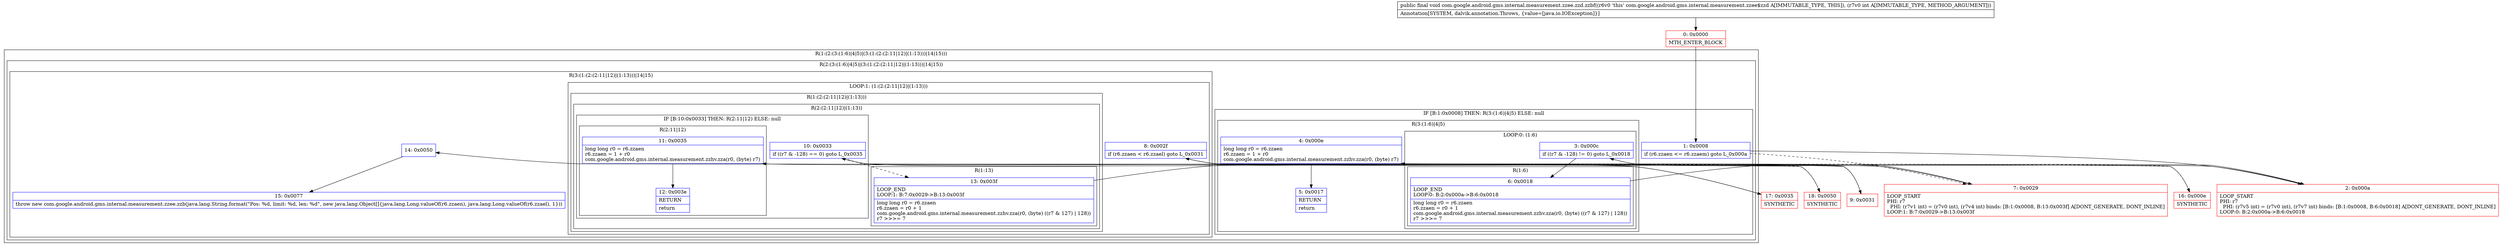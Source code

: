 digraph "CFG forcom.google.android.gms.internal.measurement.zzee.zzd.zzbf(I)V" {
subgraph cluster_Region_23963676 {
label = "R(1:(2:(3:(1:6)|4|5)|(3:(1:(2:(2:11|12)|(1:13)))|14|15)))";
node [shape=record,color=blue];
subgraph cluster_Region_1538369398 {
label = "R(2:(3:(1:6)|4|5)|(3:(1:(2:(2:11|12)|(1:13)))|14|15))";
node [shape=record,color=blue];
subgraph cluster_IfRegion_1815232552 {
label = "IF [B:1:0x0008] THEN: R(3:(1:6)|4|5) ELSE: null";
node [shape=record,color=blue];
Node_1 [shape=record,label="{1\:\ 0x0008|if (r6.zzaen \<= r6.zzaem) goto L_0x000a\l}"];
subgraph cluster_Region_33386004 {
label = "R(3:(1:6)|4|5)";
node [shape=record,color=blue];
subgraph cluster_LoopRegion_923988581 {
label = "LOOP:0: (1:6)";
node [shape=record,color=blue];
Node_3 [shape=record,label="{3\:\ 0x000c|if ((r7 & \-128) != 0) goto L_0x0018\l}"];
subgraph cluster_Region_1157759494 {
label = "R(1:6)";
node [shape=record,color=blue];
Node_6 [shape=record,label="{6\:\ 0x0018|LOOP_END\lLOOP:0: B:2:0x000a\-\>B:6:0x0018\l|long long r0 = r6.zzaen\lr6.zzaen = r0 + 1\lcom.google.android.gms.internal.measurement.zzhv.zza(r0, (byte) ((r7 & 127) \| 128))\lr7 \>\>\>= 7\l}"];
}
}
Node_4 [shape=record,label="{4\:\ 0x000e|long long r0 = r6.zzaen\lr6.zzaen = 1 + r0\lcom.google.android.gms.internal.measurement.zzhv.zza(r0, (byte) r7)\l}"];
Node_5 [shape=record,label="{5\:\ 0x0017|RETURN\l|return\l}"];
}
}
subgraph cluster_Region_1540587987 {
label = "R(3:(1:(2:(2:11|12)|(1:13)))|14|15)";
node [shape=record,color=blue];
subgraph cluster_LoopRegion_219092936 {
label = "LOOP:1: (1:(2:(2:11|12)|(1:13)))";
node [shape=record,color=blue];
Node_8 [shape=record,label="{8\:\ 0x002f|if (r6.zzaen \< r6.zzael) goto L_0x0031\l}"];
subgraph cluster_Region_1933714753 {
label = "R(1:(2:(2:11|12)|(1:13)))";
node [shape=record,color=blue];
subgraph cluster_Region_1407414422 {
label = "R(2:(2:11|12)|(1:13))";
node [shape=record,color=blue];
subgraph cluster_IfRegion_351911456 {
label = "IF [B:10:0x0033] THEN: R(2:11|12) ELSE: null";
node [shape=record,color=blue];
Node_10 [shape=record,label="{10\:\ 0x0033|if ((r7 & \-128) == 0) goto L_0x0035\l}"];
subgraph cluster_Region_400708479 {
label = "R(2:11|12)";
node [shape=record,color=blue];
Node_11 [shape=record,label="{11\:\ 0x0035|long long r0 = r6.zzaen\lr6.zzaen = 1 + r0\lcom.google.android.gms.internal.measurement.zzhv.zza(r0, (byte) r7)\l}"];
Node_12 [shape=record,label="{12\:\ 0x003e|RETURN\l|return\l}"];
}
}
subgraph cluster_Region_1363853648 {
label = "R(1:13)";
node [shape=record,color=blue];
Node_13 [shape=record,label="{13\:\ 0x003f|LOOP_END\lLOOP:1: B:7:0x0029\-\>B:13:0x003f\l|long long r0 = r6.zzaen\lr6.zzaen = r0 + 1\lcom.google.android.gms.internal.measurement.zzhv.zza(r0, (byte) ((r7 & 127) \| 128))\lr7 \>\>\>= 7\l}"];
}
}
}
}
Node_14 [shape=record,label="{14\:\ 0x0050}"];
Node_15 [shape=record,label="{15\:\ 0x0077|throw new com.google.android.gms.internal.measurement.zzee.zzb(java.lang.String.format(\"Pos: %d, limit: %d, len: %d\", new java.lang.Object[]\{java.lang.Long.valueOf(r6.zzaen), java.lang.Long.valueOf(r6.zzael), 1\}))\l}"];
}
}
}
Node_0 [shape=record,color=red,label="{0\:\ 0x0000|MTH_ENTER_BLOCK\l}"];
Node_2 [shape=record,color=red,label="{2\:\ 0x000a|LOOP_START\lPHI: r7 \l  PHI: (r7v5 int) = (r7v0 int), (r7v7 int) binds: [B:1:0x0008, B:6:0x0018] A[DONT_GENERATE, DONT_INLINE]\lLOOP:0: B:2:0x000a\-\>B:6:0x0018\l}"];
Node_7 [shape=record,color=red,label="{7\:\ 0x0029|LOOP_START\lPHI: r7 \l  PHI: (r7v1 int) = (r7v0 int), (r7v4 int) binds: [B:1:0x0008, B:13:0x003f] A[DONT_GENERATE, DONT_INLINE]\lLOOP:1: B:7:0x0029\-\>B:13:0x003f\l}"];
Node_9 [shape=record,color=red,label="{9\:\ 0x0031}"];
Node_16 [shape=record,color=red,label="{16\:\ 0x000e|SYNTHETIC\l}"];
Node_17 [shape=record,color=red,label="{17\:\ 0x0035|SYNTHETIC\l}"];
Node_18 [shape=record,color=red,label="{18\:\ 0x0050|SYNTHETIC\l}"];
MethodNode[shape=record,label="{public final void com.google.android.gms.internal.measurement.zzee.zzd.zzbf((r6v0 'this' com.google.android.gms.internal.measurement.zzee$zzd A[IMMUTABLE_TYPE, THIS]), (r7v0 int A[IMMUTABLE_TYPE, METHOD_ARGUMENT]))  | Annotation[SYSTEM, dalvik.annotation.Throws, \{value=[java.io.IOException]\}]\l}"];
MethodNode -> Node_0;
Node_1 -> Node_2;
Node_1 -> Node_7[style=dashed];
Node_3 -> Node_6;
Node_3 -> Node_16[style=dashed];
Node_6 -> Node_2;
Node_4 -> Node_5;
Node_8 -> Node_9;
Node_8 -> Node_18[style=dashed];
Node_10 -> Node_13[style=dashed];
Node_10 -> Node_17;
Node_11 -> Node_12;
Node_13 -> Node_7;
Node_14 -> Node_15;
Node_0 -> Node_1;
Node_2 -> Node_3;
Node_7 -> Node_8;
Node_9 -> Node_10;
Node_16 -> Node_4;
Node_17 -> Node_11;
Node_18 -> Node_14;
}

